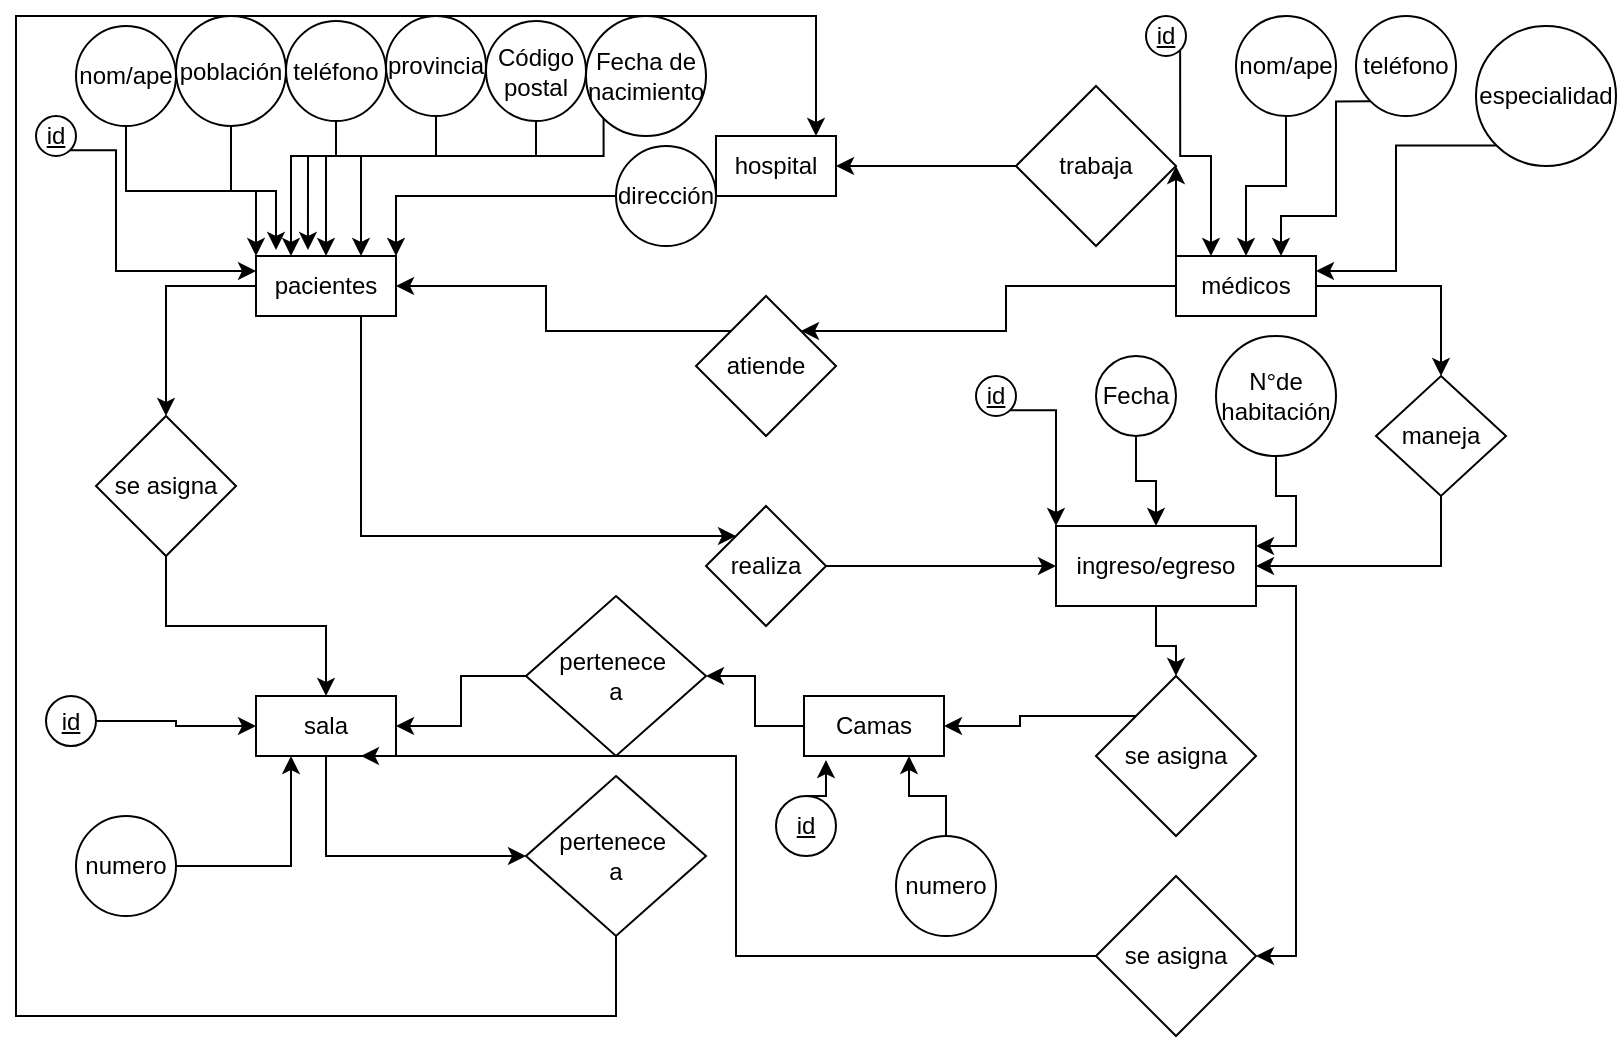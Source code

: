 <mxfile version="17.4.2" type="device"><diagram id="V6aDnB-wErCcA7XFY-PZ" name="Page-1"><mxGraphModel dx="868" dy="482" grid="1" gridSize="10" guides="1" tooltips="1" connect="1" arrows="1" fold="1" page="1" pageScale="1" pageWidth="827" pageHeight="1169" math="0" shadow="0"><root><mxCell id="0"/><mxCell id="1" parent="0"/><mxCell id="VLnwkxOMPFTlmIxCdHhz-2" value="&lt;font style=&quot;vertical-align: inherit&quot;&gt;&lt;font style=&quot;vertical-align: inherit&quot;&gt;hospital&lt;/font&gt;&lt;/font&gt;" style="rounded=0;whiteSpace=wrap;html=1;" vertex="1" parent="1"><mxGeometry x="370" y="70" width="60" height="30" as="geometry"/></mxCell><mxCell id="VLnwkxOMPFTlmIxCdHhz-19" style="edgeStyle=orthogonalEdgeStyle;rounded=0;orthogonalLoop=1;jettySize=auto;html=1;exitX=0.75;exitY=1;exitDx=0;exitDy=0;entryX=0;entryY=0;entryDx=0;entryDy=0;" edge="1" parent="1" source="VLnwkxOMPFTlmIxCdHhz-3" target="VLnwkxOMPFTlmIxCdHhz-17"><mxGeometry relative="1" as="geometry"><Array as="points"><mxPoint x="193" y="270"/></Array></mxGeometry></mxCell><mxCell id="VLnwkxOMPFTlmIxCdHhz-25" style="edgeStyle=orthogonalEdgeStyle;rounded=0;orthogonalLoop=1;jettySize=auto;html=1;exitX=0;exitY=0.5;exitDx=0;exitDy=0;entryX=0.5;entryY=0;entryDx=0;entryDy=0;" edge="1" parent="1" source="VLnwkxOMPFTlmIxCdHhz-3" target="VLnwkxOMPFTlmIxCdHhz-24"><mxGeometry relative="1" as="geometry"/></mxCell><mxCell id="VLnwkxOMPFTlmIxCdHhz-3" value="&lt;font style=&quot;vertical-align: inherit&quot;&gt;&lt;font style=&quot;vertical-align: inherit&quot;&gt;pacientes&lt;/font&gt;&lt;/font&gt;" style="rounded=0;whiteSpace=wrap;html=1;" vertex="1" parent="1"><mxGeometry x="140" y="130" width="70" height="30" as="geometry"/></mxCell><mxCell id="VLnwkxOMPFTlmIxCdHhz-12" style="edgeStyle=orthogonalEdgeStyle;rounded=0;orthogonalLoop=1;jettySize=auto;html=1;exitX=0;exitY=0.5;exitDx=0;exitDy=0;entryX=1;entryY=0;entryDx=0;entryDy=0;" edge="1" parent="1" source="VLnwkxOMPFTlmIxCdHhz-4" target="VLnwkxOMPFTlmIxCdHhz-9"><mxGeometry relative="1" as="geometry"/></mxCell><mxCell id="VLnwkxOMPFTlmIxCdHhz-15" style="edgeStyle=orthogonalEdgeStyle;rounded=0;orthogonalLoop=1;jettySize=auto;html=1;exitX=0;exitY=0;exitDx=0;exitDy=0;entryX=1;entryY=0.5;entryDx=0;entryDy=0;" edge="1" parent="1" source="VLnwkxOMPFTlmIxCdHhz-4" target="VLnwkxOMPFTlmIxCdHhz-14"><mxGeometry relative="1" as="geometry"><Array as="points"><mxPoint x="600" y="100"/><mxPoint x="600" y="100"/></Array></mxGeometry></mxCell><mxCell id="VLnwkxOMPFTlmIxCdHhz-22" style="edgeStyle=orthogonalEdgeStyle;rounded=0;orthogonalLoop=1;jettySize=auto;html=1;exitX=1;exitY=0.5;exitDx=0;exitDy=0;entryX=0.5;entryY=0;entryDx=0;entryDy=0;" edge="1" parent="1" source="VLnwkxOMPFTlmIxCdHhz-4" target="VLnwkxOMPFTlmIxCdHhz-21"><mxGeometry relative="1" as="geometry"/></mxCell><mxCell id="VLnwkxOMPFTlmIxCdHhz-4" value="&lt;font style=&quot;vertical-align: inherit&quot;&gt;&lt;font style=&quot;vertical-align: inherit&quot;&gt;médicos&lt;/font&gt;&lt;/font&gt;" style="rounded=0;whiteSpace=wrap;html=1;" vertex="1" parent="1"><mxGeometry x="600" y="130" width="70" height="30" as="geometry"/></mxCell><mxCell id="VLnwkxOMPFTlmIxCdHhz-37" style="edgeStyle=orthogonalEdgeStyle;rounded=0;orthogonalLoop=1;jettySize=auto;html=1;exitX=0.5;exitY=1;exitDx=0;exitDy=0;" edge="1" parent="1" source="VLnwkxOMPFTlmIxCdHhz-5" target="VLnwkxOMPFTlmIxCdHhz-36"><mxGeometry relative="1" as="geometry"/></mxCell><mxCell id="VLnwkxOMPFTlmIxCdHhz-40" style="edgeStyle=orthogonalEdgeStyle;rounded=0;orthogonalLoop=1;jettySize=auto;html=1;exitX=1;exitY=0.75;exitDx=0;exitDy=0;entryX=1;entryY=0.5;entryDx=0;entryDy=0;" edge="1" parent="1" source="VLnwkxOMPFTlmIxCdHhz-5" target="VLnwkxOMPFTlmIxCdHhz-39"><mxGeometry relative="1" as="geometry"><Array as="points"><mxPoint x="660" y="295"/><mxPoint x="660" y="480"/></Array></mxGeometry></mxCell><mxCell id="VLnwkxOMPFTlmIxCdHhz-5" value="&lt;font style=&quot;vertical-align: inherit&quot;&gt;&lt;font style=&quot;vertical-align: inherit&quot;&gt;ingreso/egreso&lt;/font&gt;&lt;/font&gt;" style="rounded=0;whiteSpace=wrap;html=1;" vertex="1" parent="1"><mxGeometry x="540" y="265" width="100" height="40" as="geometry"/></mxCell><mxCell id="VLnwkxOMPFTlmIxCdHhz-29" style="edgeStyle=orthogonalEdgeStyle;rounded=0;orthogonalLoop=1;jettySize=auto;html=1;exitX=0.5;exitY=1;exitDx=0;exitDy=0;entryX=0;entryY=0.5;entryDx=0;entryDy=0;" edge="1" parent="1" source="VLnwkxOMPFTlmIxCdHhz-7" target="VLnwkxOMPFTlmIxCdHhz-27"><mxGeometry relative="1" as="geometry"/></mxCell><mxCell id="VLnwkxOMPFTlmIxCdHhz-7" value="&lt;font style=&quot;vertical-align: inherit&quot;&gt;&lt;font style=&quot;vertical-align: inherit&quot;&gt;sala&lt;/font&gt;&lt;/font&gt;" style="rounded=0;whiteSpace=wrap;html=1;" vertex="1" parent="1"><mxGeometry x="140" y="350" width="70" height="30" as="geometry"/></mxCell><mxCell id="VLnwkxOMPFTlmIxCdHhz-31" style="edgeStyle=orthogonalEdgeStyle;rounded=0;orthogonalLoop=1;jettySize=auto;html=1;exitX=0;exitY=0.5;exitDx=0;exitDy=0;" edge="1" parent="1" source="VLnwkxOMPFTlmIxCdHhz-8" target="VLnwkxOMPFTlmIxCdHhz-28"><mxGeometry relative="1" as="geometry"/></mxCell><mxCell id="VLnwkxOMPFTlmIxCdHhz-8" value="&lt;font style=&quot;vertical-align: inherit&quot;&gt;&lt;font style=&quot;vertical-align: inherit&quot;&gt;Camas&lt;/font&gt;&lt;/font&gt;" style="rounded=0;whiteSpace=wrap;html=1;" vertex="1" parent="1"><mxGeometry x="414" y="350" width="70" height="30" as="geometry"/></mxCell><mxCell id="VLnwkxOMPFTlmIxCdHhz-13" style="edgeStyle=orthogonalEdgeStyle;rounded=0;orthogonalLoop=1;jettySize=auto;html=1;exitX=0;exitY=0;exitDx=0;exitDy=0;" edge="1" parent="1" source="VLnwkxOMPFTlmIxCdHhz-9" target="VLnwkxOMPFTlmIxCdHhz-3"><mxGeometry relative="1" as="geometry"/></mxCell><mxCell id="VLnwkxOMPFTlmIxCdHhz-9" value="&lt;font style=&quot;vertical-align: inherit&quot;&gt;&lt;font style=&quot;vertical-align: inherit&quot;&gt;atiende&lt;/font&gt;&lt;/font&gt;" style="rhombus;whiteSpace=wrap;html=1;" vertex="1" parent="1"><mxGeometry x="360" y="150" width="70" height="70" as="geometry"/></mxCell><mxCell id="VLnwkxOMPFTlmIxCdHhz-16" style="edgeStyle=orthogonalEdgeStyle;rounded=0;orthogonalLoop=1;jettySize=auto;html=1;exitX=0;exitY=0.5;exitDx=0;exitDy=0;entryX=1;entryY=0.5;entryDx=0;entryDy=0;" edge="1" parent="1" source="VLnwkxOMPFTlmIxCdHhz-14" target="VLnwkxOMPFTlmIxCdHhz-2"><mxGeometry relative="1" as="geometry"/></mxCell><mxCell id="VLnwkxOMPFTlmIxCdHhz-14" value="&lt;font style=&quot;vertical-align: inherit&quot;&gt;&lt;font style=&quot;vertical-align: inherit&quot;&gt;trabaja&lt;/font&gt;&lt;/font&gt;" style="rhombus;whiteSpace=wrap;html=1;" vertex="1" parent="1"><mxGeometry x="520" y="45" width="80" height="80" as="geometry"/></mxCell><mxCell id="VLnwkxOMPFTlmIxCdHhz-20" style="edgeStyle=orthogonalEdgeStyle;rounded=0;orthogonalLoop=1;jettySize=auto;html=1;exitX=1;exitY=0.5;exitDx=0;exitDy=0;entryX=0;entryY=0.5;entryDx=0;entryDy=0;" edge="1" parent="1" source="VLnwkxOMPFTlmIxCdHhz-17" target="VLnwkxOMPFTlmIxCdHhz-5"><mxGeometry relative="1" as="geometry"/></mxCell><mxCell id="VLnwkxOMPFTlmIxCdHhz-17" value="&lt;font style=&quot;vertical-align: inherit&quot;&gt;&lt;font style=&quot;vertical-align: inherit&quot;&gt;realiza&lt;/font&gt;&lt;/font&gt;" style="rhombus;whiteSpace=wrap;html=1;" vertex="1" parent="1"><mxGeometry x="365" y="255" width="60" height="60" as="geometry"/></mxCell><mxCell id="VLnwkxOMPFTlmIxCdHhz-23" style="edgeStyle=orthogonalEdgeStyle;rounded=0;orthogonalLoop=1;jettySize=auto;html=1;exitX=0.5;exitY=1;exitDx=0;exitDy=0;entryX=1;entryY=0.5;entryDx=0;entryDy=0;" edge="1" parent="1" source="VLnwkxOMPFTlmIxCdHhz-21" target="VLnwkxOMPFTlmIxCdHhz-5"><mxGeometry relative="1" as="geometry"/></mxCell><mxCell id="VLnwkxOMPFTlmIxCdHhz-21" value="&lt;font style=&quot;vertical-align: inherit&quot;&gt;&lt;font style=&quot;vertical-align: inherit&quot;&gt;maneja&lt;/font&gt;&lt;/font&gt;" style="rhombus;whiteSpace=wrap;html=1;" vertex="1" parent="1"><mxGeometry x="700" y="190" width="65" height="60" as="geometry"/></mxCell><mxCell id="VLnwkxOMPFTlmIxCdHhz-26" style="edgeStyle=orthogonalEdgeStyle;rounded=0;orthogonalLoop=1;jettySize=auto;html=1;exitX=0.5;exitY=1;exitDx=0;exitDy=0;entryX=0.5;entryY=0;entryDx=0;entryDy=0;" edge="1" parent="1" source="VLnwkxOMPFTlmIxCdHhz-24" target="VLnwkxOMPFTlmIxCdHhz-7"><mxGeometry relative="1" as="geometry"/></mxCell><mxCell id="VLnwkxOMPFTlmIxCdHhz-24" value="&lt;font style=&quot;vertical-align: inherit&quot;&gt;&lt;font style=&quot;vertical-align: inherit&quot;&gt;se asigna&lt;/font&gt;&lt;/font&gt;" style="rhombus;whiteSpace=wrap;html=1;" vertex="1" parent="1"><mxGeometry x="60" y="210" width="70" height="70" as="geometry"/></mxCell><mxCell id="VLnwkxOMPFTlmIxCdHhz-30" style="edgeStyle=orthogonalEdgeStyle;rounded=0;orthogonalLoop=1;jettySize=auto;html=1;exitX=0.5;exitY=1;exitDx=0;exitDy=0;" edge="1" parent="1" source="VLnwkxOMPFTlmIxCdHhz-27"><mxGeometry relative="1" as="geometry"><mxPoint x="420" y="70" as="targetPoint"/><Array as="points"><mxPoint x="320" y="510"/><mxPoint x="20" y="510"/><mxPoint x="20" y="10"/><mxPoint x="420" y="10"/><mxPoint x="420" y="70"/></Array></mxGeometry></mxCell><mxCell id="VLnwkxOMPFTlmIxCdHhz-27" value="&lt;font style=&quot;vertical-align: inherit&quot;&gt;&lt;font style=&quot;vertical-align: inherit&quot;&gt;pertenece&amp;nbsp;&lt;br&gt;a&lt;br&gt;&lt;/font&gt;&lt;/font&gt;" style="rhombus;whiteSpace=wrap;html=1;" vertex="1" parent="1"><mxGeometry x="275" y="390" width="90" height="80" as="geometry"/></mxCell><mxCell id="VLnwkxOMPFTlmIxCdHhz-32" style="edgeStyle=orthogonalEdgeStyle;rounded=0;orthogonalLoop=1;jettySize=auto;html=1;exitX=0;exitY=0.5;exitDx=0;exitDy=0;entryX=1;entryY=0.5;entryDx=0;entryDy=0;" edge="1" parent="1" source="VLnwkxOMPFTlmIxCdHhz-28" target="VLnwkxOMPFTlmIxCdHhz-7"><mxGeometry relative="1" as="geometry"/></mxCell><mxCell id="VLnwkxOMPFTlmIxCdHhz-28" value="&lt;font style=&quot;vertical-align: inherit&quot;&gt;&lt;font style=&quot;vertical-align: inherit&quot;&gt;pertenece&amp;nbsp;&lt;br&gt;a&lt;br&gt;&lt;/font&gt;&lt;/font&gt;" style="rhombus;whiteSpace=wrap;html=1;" vertex="1" parent="1"><mxGeometry x="275" y="300" width="90" height="80" as="geometry"/></mxCell><mxCell id="VLnwkxOMPFTlmIxCdHhz-55" style="edgeStyle=orthogonalEdgeStyle;rounded=0;orthogonalLoop=1;jettySize=auto;html=1;exitX=0.5;exitY=1;exitDx=0;exitDy=0;entryX=0;entryY=0;entryDx=0;entryDy=0;" edge="1" parent="1" source="VLnwkxOMPFTlmIxCdHhz-33" target="VLnwkxOMPFTlmIxCdHhz-3"><mxGeometry relative="1" as="geometry"/></mxCell><mxCell id="VLnwkxOMPFTlmIxCdHhz-33" value="&lt;font style=&quot;vertical-align: inherit&quot;&gt;&lt;font style=&quot;vertical-align: inherit&quot;&gt;nom/ape&lt;/font&gt;&lt;/font&gt;" style="ellipse;whiteSpace=wrap;html=1;aspect=fixed;" vertex="1" parent="1"><mxGeometry x="50" y="15" width="50" height="50" as="geometry"/></mxCell><mxCell id="VLnwkxOMPFTlmIxCdHhz-56" style="edgeStyle=orthogonalEdgeStyle;rounded=0;orthogonalLoop=1;jettySize=auto;html=1;exitX=1;exitY=1;exitDx=0;exitDy=0;entryX=0;entryY=0.25;entryDx=0;entryDy=0;" edge="1" parent="1" source="VLnwkxOMPFTlmIxCdHhz-34" target="VLnwkxOMPFTlmIxCdHhz-3"><mxGeometry relative="1" as="geometry"><Array as="points"><mxPoint x="70" y="77"/><mxPoint x="70" y="138"/></Array></mxGeometry></mxCell><mxCell id="VLnwkxOMPFTlmIxCdHhz-34" value="&lt;font style=&quot;vertical-align: inherit&quot;&gt;&lt;font style=&quot;vertical-align: inherit&quot;&gt;&lt;u&gt;id&lt;/u&gt;&lt;/font&gt;&lt;/font&gt;" style="ellipse;whiteSpace=wrap;html=1;aspect=fixed;" vertex="1" parent="1"><mxGeometry x="30" y="60" width="20" height="20" as="geometry"/></mxCell><mxCell id="VLnwkxOMPFTlmIxCdHhz-38" style="edgeStyle=orthogonalEdgeStyle;rounded=0;orthogonalLoop=1;jettySize=auto;html=1;exitX=0;exitY=0;exitDx=0;exitDy=0;entryX=1;entryY=0.5;entryDx=0;entryDy=0;" edge="1" parent="1" source="VLnwkxOMPFTlmIxCdHhz-36" target="VLnwkxOMPFTlmIxCdHhz-8"><mxGeometry relative="1" as="geometry"/></mxCell><mxCell id="VLnwkxOMPFTlmIxCdHhz-36" value="&lt;font style=&quot;vertical-align: inherit&quot;&gt;&lt;font style=&quot;vertical-align: inherit&quot;&gt;se asigna&lt;/font&gt;&lt;/font&gt;" style="rhombus;whiteSpace=wrap;html=1;" vertex="1" parent="1"><mxGeometry x="560" y="340" width="80" height="80" as="geometry"/></mxCell><mxCell id="VLnwkxOMPFTlmIxCdHhz-41" style="edgeStyle=orthogonalEdgeStyle;rounded=0;orthogonalLoop=1;jettySize=auto;html=1;exitX=0;exitY=0.5;exitDx=0;exitDy=0;entryX=0.75;entryY=1;entryDx=0;entryDy=0;" edge="1" parent="1" source="VLnwkxOMPFTlmIxCdHhz-39" target="VLnwkxOMPFTlmIxCdHhz-7"><mxGeometry relative="1" as="geometry"><Array as="points"><mxPoint x="380" y="480"/><mxPoint x="380" y="380"/></Array></mxGeometry></mxCell><mxCell id="VLnwkxOMPFTlmIxCdHhz-39" value="&lt;font style=&quot;vertical-align: inherit&quot;&gt;&lt;font style=&quot;vertical-align: inherit&quot;&gt;se asigna&lt;/font&gt;&lt;/font&gt;" style="rhombus;whiteSpace=wrap;html=1;" vertex="1" parent="1"><mxGeometry x="560" y="440" width="80" height="80" as="geometry"/></mxCell><mxCell id="VLnwkxOMPFTlmIxCdHhz-54" style="edgeStyle=orthogonalEdgeStyle;rounded=0;orthogonalLoop=1;jettySize=auto;html=1;exitX=0.5;exitY=1;exitDx=0;exitDy=0;entryX=0.143;entryY=-0.1;entryDx=0;entryDy=0;entryPerimeter=0;" edge="1" parent="1" source="VLnwkxOMPFTlmIxCdHhz-42" target="VLnwkxOMPFTlmIxCdHhz-3"><mxGeometry relative="1" as="geometry"/></mxCell><mxCell id="VLnwkxOMPFTlmIxCdHhz-42" value="&lt;font style=&quot;vertical-align: inherit&quot;&gt;&lt;font style=&quot;vertical-align: inherit&quot;&gt;población&lt;/font&gt;&lt;/font&gt;" style="ellipse;whiteSpace=wrap;html=1;aspect=fixed;" vertex="1" parent="1"><mxGeometry x="100" y="10" width="55" height="55" as="geometry"/></mxCell><mxCell id="VLnwkxOMPFTlmIxCdHhz-53" style="edgeStyle=orthogonalEdgeStyle;rounded=0;orthogonalLoop=1;jettySize=auto;html=1;exitX=0.5;exitY=1;exitDx=0;exitDy=0;entryX=0.25;entryY=0;entryDx=0;entryDy=0;" edge="1" parent="1" source="VLnwkxOMPFTlmIxCdHhz-43" target="VLnwkxOMPFTlmIxCdHhz-3"><mxGeometry relative="1" as="geometry"><Array as="points"><mxPoint x="180" y="80"/><mxPoint x="158" y="80"/></Array></mxGeometry></mxCell><mxCell id="VLnwkxOMPFTlmIxCdHhz-43" value="&lt;font style=&quot;vertical-align: inherit&quot;&gt;&lt;font style=&quot;vertical-align: inherit&quot;&gt;teléfono&lt;/font&gt;&lt;/font&gt;" style="ellipse;whiteSpace=wrap;html=1;aspect=fixed;" vertex="1" parent="1"><mxGeometry x="155" y="12.5" width="50" height="50" as="geometry"/></mxCell><mxCell id="VLnwkxOMPFTlmIxCdHhz-52" style="edgeStyle=orthogonalEdgeStyle;rounded=0;orthogonalLoop=1;jettySize=auto;html=1;exitX=0.5;exitY=1;exitDx=0;exitDy=0;entryX=0.371;entryY=-0.1;entryDx=0;entryDy=0;entryPerimeter=0;" edge="1" parent="1" source="VLnwkxOMPFTlmIxCdHhz-44" target="VLnwkxOMPFTlmIxCdHhz-3"><mxGeometry relative="1" as="geometry"><Array as="points"><mxPoint x="230" y="80"/><mxPoint x="166" y="80"/></Array></mxGeometry></mxCell><mxCell id="VLnwkxOMPFTlmIxCdHhz-44" value="&lt;font style=&quot;vertical-align: inherit&quot;&gt;&lt;font style=&quot;vertical-align: inherit&quot;&gt;provincia&lt;/font&gt;&lt;/font&gt;" style="ellipse;whiteSpace=wrap;html=1;aspect=fixed;" vertex="1" parent="1"><mxGeometry x="205" y="10" width="50" height="50" as="geometry"/></mxCell><mxCell id="VLnwkxOMPFTlmIxCdHhz-51" style="edgeStyle=orthogonalEdgeStyle;rounded=0;orthogonalLoop=1;jettySize=auto;html=1;exitX=0.5;exitY=1;exitDx=0;exitDy=0;entryX=0.5;entryY=0;entryDx=0;entryDy=0;" edge="1" parent="1" source="VLnwkxOMPFTlmIxCdHhz-46" target="VLnwkxOMPFTlmIxCdHhz-3"><mxGeometry relative="1" as="geometry"><Array as="points"><mxPoint x="280" y="80"/><mxPoint x="175" y="80"/></Array></mxGeometry></mxCell><mxCell id="VLnwkxOMPFTlmIxCdHhz-46" value="&lt;font style=&quot;vertical-align: inherit&quot;&gt;&lt;font style=&quot;vertical-align: inherit&quot;&gt;Código postal&lt;/font&gt;&lt;/font&gt;" style="ellipse;whiteSpace=wrap;html=1;aspect=fixed;" vertex="1" parent="1"><mxGeometry x="255" y="12.5" width="50" height="50" as="geometry"/></mxCell><mxCell id="VLnwkxOMPFTlmIxCdHhz-49" style="edgeStyle=orthogonalEdgeStyle;rounded=0;orthogonalLoop=1;jettySize=auto;html=1;exitX=0;exitY=1;exitDx=0;exitDy=0;entryX=0.75;entryY=0;entryDx=0;entryDy=0;" edge="1" parent="1" source="VLnwkxOMPFTlmIxCdHhz-47" target="VLnwkxOMPFTlmIxCdHhz-3"><mxGeometry relative="1" as="geometry"><Array as="points"><mxPoint x="314" y="80"/><mxPoint x="193" y="80"/></Array></mxGeometry></mxCell><mxCell id="VLnwkxOMPFTlmIxCdHhz-47" value="&lt;font style=&quot;vertical-align: inherit&quot;&gt;&lt;font style=&quot;vertical-align: inherit&quot;&gt;Fecha de nacimiento&lt;/font&gt;&lt;/font&gt;" style="ellipse;whiteSpace=wrap;html=1;aspect=fixed;" vertex="1" parent="1"><mxGeometry x="305" y="10" width="60" height="60" as="geometry"/></mxCell><mxCell id="VLnwkxOMPFTlmIxCdHhz-50" style="edgeStyle=orthogonalEdgeStyle;rounded=0;orthogonalLoop=1;jettySize=auto;html=1;exitX=0;exitY=0.5;exitDx=0;exitDy=0;entryX=1;entryY=0;entryDx=0;entryDy=0;" edge="1" parent="1" source="VLnwkxOMPFTlmIxCdHhz-48" target="VLnwkxOMPFTlmIxCdHhz-3"><mxGeometry relative="1" as="geometry"/></mxCell><mxCell id="VLnwkxOMPFTlmIxCdHhz-48" value="&lt;font style=&quot;vertical-align: inherit&quot;&gt;&lt;font style=&quot;vertical-align: inherit&quot;&gt;dirección&lt;/font&gt;&lt;/font&gt;" style="ellipse;whiteSpace=wrap;html=1;aspect=fixed;" vertex="1" parent="1"><mxGeometry x="320" y="75" width="50" height="50" as="geometry"/></mxCell><mxCell id="VLnwkxOMPFTlmIxCdHhz-61" style="edgeStyle=orthogonalEdgeStyle;rounded=0;orthogonalLoop=1;jettySize=auto;html=1;exitX=1;exitY=1;exitDx=0;exitDy=0;entryX=0.25;entryY=0;entryDx=0;entryDy=0;" edge="1" parent="1" source="VLnwkxOMPFTlmIxCdHhz-57" target="VLnwkxOMPFTlmIxCdHhz-4"><mxGeometry relative="1" as="geometry"/></mxCell><mxCell id="VLnwkxOMPFTlmIxCdHhz-57" value="&lt;font style=&quot;vertical-align: inherit&quot;&gt;&lt;font style=&quot;vertical-align: inherit&quot;&gt;&lt;u&gt;id&lt;/u&gt;&lt;/font&gt;&lt;/font&gt;" style="ellipse;whiteSpace=wrap;html=1;aspect=fixed;" vertex="1" parent="1"><mxGeometry x="585" y="10" width="20" height="20" as="geometry"/></mxCell><mxCell id="VLnwkxOMPFTlmIxCdHhz-62" style="edgeStyle=orthogonalEdgeStyle;rounded=0;orthogonalLoop=1;jettySize=auto;html=1;exitX=0.5;exitY=1;exitDx=0;exitDy=0;entryX=0.5;entryY=0;entryDx=0;entryDy=0;" edge="1" parent="1" source="VLnwkxOMPFTlmIxCdHhz-58" target="VLnwkxOMPFTlmIxCdHhz-4"><mxGeometry relative="1" as="geometry"><mxPoint x="640" y="120" as="targetPoint"/></mxGeometry></mxCell><mxCell id="VLnwkxOMPFTlmIxCdHhz-58" value="&lt;font style=&quot;vertical-align: inherit&quot;&gt;&lt;font style=&quot;vertical-align: inherit&quot;&gt;nom/ape&lt;/font&gt;&lt;/font&gt;" style="ellipse;whiteSpace=wrap;html=1;aspect=fixed;" vertex="1" parent="1"><mxGeometry x="630" y="10" width="50" height="50" as="geometry"/></mxCell><mxCell id="VLnwkxOMPFTlmIxCdHhz-63" style="edgeStyle=orthogonalEdgeStyle;rounded=0;orthogonalLoop=1;jettySize=auto;html=1;exitX=0;exitY=1;exitDx=0;exitDy=0;entryX=0.75;entryY=0;entryDx=0;entryDy=0;" edge="1" parent="1" source="VLnwkxOMPFTlmIxCdHhz-59" target="VLnwkxOMPFTlmIxCdHhz-4"><mxGeometry relative="1" as="geometry"><Array as="points"><mxPoint x="680" y="53"/><mxPoint x="680" y="110"/><mxPoint x="653" y="110"/></Array></mxGeometry></mxCell><mxCell id="VLnwkxOMPFTlmIxCdHhz-59" value="&lt;font style=&quot;vertical-align: inherit&quot;&gt;&lt;font style=&quot;vertical-align: inherit&quot;&gt;teléfono&lt;/font&gt;&lt;/font&gt;" style="ellipse;whiteSpace=wrap;html=1;aspect=fixed;" vertex="1" parent="1"><mxGeometry x="690" y="10" width="50" height="50" as="geometry"/></mxCell><mxCell id="VLnwkxOMPFTlmIxCdHhz-64" style="edgeStyle=orthogonalEdgeStyle;rounded=0;orthogonalLoop=1;jettySize=auto;html=1;exitX=0;exitY=1;exitDx=0;exitDy=0;entryX=1;entryY=0.25;entryDx=0;entryDy=0;" edge="1" parent="1" source="VLnwkxOMPFTlmIxCdHhz-60" target="VLnwkxOMPFTlmIxCdHhz-4"><mxGeometry relative="1" as="geometry"/></mxCell><mxCell id="VLnwkxOMPFTlmIxCdHhz-60" value="&lt;font style=&quot;vertical-align: inherit&quot;&gt;&lt;font style=&quot;vertical-align: inherit&quot;&gt;&lt;font style=&quot;vertical-align: inherit&quot;&gt;&lt;font style=&quot;vertical-align: inherit&quot;&gt;especialidad&lt;/font&gt;&lt;/font&gt;&lt;/font&gt;&lt;/font&gt;" style="ellipse;whiteSpace=wrap;html=1;aspect=fixed;" vertex="1" parent="1"><mxGeometry x="750" y="15" width="70" height="70" as="geometry"/></mxCell><mxCell id="VLnwkxOMPFTlmIxCdHhz-70" style="edgeStyle=orthogonalEdgeStyle;rounded=0;orthogonalLoop=1;jettySize=auto;html=1;exitX=1;exitY=1;exitDx=0;exitDy=0;entryX=0;entryY=0;entryDx=0;entryDy=0;" edge="1" parent="1" source="VLnwkxOMPFTlmIxCdHhz-65" target="VLnwkxOMPFTlmIxCdHhz-5"><mxGeometry relative="1" as="geometry"><Array as="points"><mxPoint x="540" y="207"/></Array></mxGeometry></mxCell><mxCell id="VLnwkxOMPFTlmIxCdHhz-65" value="&lt;font style=&quot;vertical-align: inherit&quot;&gt;&lt;font style=&quot;vertical-align: inherit&quot;&gt;&lt;u&gt;id&lt;/u&gt;&lt;/font&gt;&lt;/font&gt;" style="ellipse;whiteSpace=wrap;html=1;aspect=fixed;" vertex="1" parent="1"><mxGeometry x="500" y="190" width="20" height="20" as="geometry"/></mxCell><mxCell id="VLnwkxOMPFTlmIxCdHhz-69" style="edgeStyle=orthogonalEdgeStyle;rounded=0;orthogonalLoop=1;jettySize=auto;html=1;exitX=0.5;exitY=1;exitDx=0;exitDy=0;entryX=0.5;entryY=0;entryDx=0;entryDy=0;" edge="1" parent="1" source="VLnwkxOMPFTlmIxCdHhz-66" target="VLnwkxOMPFTlmIxCdHhz-5"><mxGeometry relative="1" as="geometry"/></mxCell><mxCell id="VLnwkxOMPFTlmIxCdHhz-66" value="&lt;font style=&quot;vertical-align: inherit&quot;&gt;&lt;font style=&quot;vertical-align: inherit&quot;&gt;Fecha&lt;/font&gt;&lt;/font&gt;" style="ellipse;whiteSpace=wrap;html=1;aspect=fixed;" vertex="1" parent="1"><mxGeometry x="560" y="180" width="40" height="40" as="geometry"/></mxCell><mxCell id="VLnwkxOMPFTlmIxCdHhz-68" style="edgeStyle=orthogonalEdgeStyle;rounded=0;orthogonalLoop=1;jettySize=auto;html=1;exitX=0.5;exitY=1;exitDx=0;exitDy=0;entryX=1;entryY=0.25;entryDx=0;entryDy=0;" edge="1" parent="1" source="VLnwkxOMPFTlmIxCdHhz-67" target="VLnwkxOMPFTlmIxCdHhz-5"><mxGeometry relative="1" as="geometry"/></mxCell><mxCell id="VLnwkxOMPFTlmIxCdHhz-67" value="&lt;font style=&quot;vertical-align: inherit&quot;&gt;&lt;font style=&quot;vertical-align: inherit&quot;&gt;N°de habitación&lt;/font&gt;&lt;/font&gt;" style="ellipse;whiteSpace=wrap;html=1;aspect=fixed;" vertex="1" parent="1"><mxGeometry x="620" y="170" width="60" height="60" as="geometry"/></mxCell><mxCell id="VLnwkxOMPFTlmIxCdHhz-74" style="edgeStyle=orthogonalEdgeStyle;rounded=0;orthogonalLoop=1;jettySize=auto;html=1;exitX=0.5;exitY=0;exitDx=0;exitDy=0;entryX=0.157;entryY=1.067;entryDx=0;entryDy=0;entryPerimeter=0;" edge="1" parent="1" source="VLnwkxOMPFTlmIxCdHhz-71" target="VLnwkxOMPFTlmIxCdHhz-8"><mxGeometry relative="1" as="geometry"/></mxCell><mxCell id="VLnwkxOMPFTlmIxCdHhz-71" value="&lt;font style=&quot;vertical-align: inherit&quot;&gt;&lt;font style=&quot;vertical-align: inherit&quot;&gt;&lt;u&gt;id&lt;/u&gt;&lt;/font&gt;&lt;/font&gt;" style="ellipse;whiteSpace=wrap;html=1;aspect=fixed;" vertex="1" parent="1"><mxGeometry x="400" y="400" width="30" height="30" as="geometry"/></mxCell><mxCell id="VLnwkxOMPFTlmIxCdHhz-73" style="edgeStyle=orthogonalEdgeStyle;rounded=0;orthogonalLoop=1;jettySize=auto;html=1;exitX=0.5;exitY=0;exitDx=0;exitDy=0;entryX=0.75;entryY=1;entryDx=0;entryDy=0;" edge="1" parent="1" source="VLnwkxOMPFTlmIxCdHhz-72" target="VLnwkxOMPFTlmIxCdHhz-8"><mxGeometry relative="1" as="geometry"/></mxCell><mxCell id="VLnwkxOMPFTlmIxCdHhz-72" value="&lt;font style=&quot;vertical-align: inherit&quot;&gt;&lt;font style=&quot;vertical-align: inherit&quot;&gt;numero&lt;/font&gt;&lt;/font&gt;" style="ellipse;whiteSpace=wrap;html=1;aspect=fixed;" vertex="1" parent="1"><mxGeometry x="460" y="420" width="50" height="50" as="geometry"/></mxCell><mxCell id="VLnwkxOMPFTlmIxCdHhz-78" style="edgeStyle=orthogonalEdgeStyle;rounded=0;orthogonalLoop=1;jettySize=auto;html=1;exitX=1;exitY=0.5;exitDx=0;exitDy=0;entryX=0;entryY=0.5;entryDx=0;entryDy=0;" edge="1" parent="1" source="VLnwkxOMPFTlmIxCdHhz-75" target="VLnwkxOMPFTlmIxCdHhz-7"><mxGeometry relative="1" as="geometry"/></mxCell><mxCell id="VLnwkxOMPFTlmIxCdHhz-75" value="&lt;font style=&quot;vertical-align: inherit&quot;&gt;&lt;font style=&quot;vertical-align: inherit&quot;&gt;&lt;u&gt;id&lt;/u&gt;&lt;/font&gt;&lt;/font&gt;" style="ellipse;whiteSpace=wrap;html=1;aspect=fixed;" vertex="1" parent="1"><mxGeometry x="35" y="350" width="25" height="25" as="geometry"/></mxCell><mxCell id="VLnwkxOMPFTlmIxCdHhz-77" style="edgeStyle=orthogonalEdgeStyle;rounded=0;orthogonalLoop=1;jettySize=auto;html=1;exitX=1;exitY=0.5;exitDx=0;exitDy=0;entryX=0.25;entryY=1;entryDx=0;entryDy=0;" edge="1" parent="1" source="VLnwkxOMPFTlmIxCdHhz-76" target="VLnwkxOMPFTlmIxCdHhz-7"><mxGeometry relative="1" as="geometry"/></mxCell><mxCell id="VLnwkxOMPFTlmIxCdHhz-76" value="&lt;font style=&quot;vertical-align: inherit&quot;&gt;&lt;font style=&quot;vertical-align: inherit&quot;&gt;numero&lt;/font&gt;&lt;/font&gt;" style="ellipse;whiteSpace=wrap;html=1;aspect=fixed;" vertex="1" parent="1"><mxGeometry x="50" y="410" width="50" height="50" as="geometry"/></mxCell></root></mxGraphModel></diagram></mxfile>
